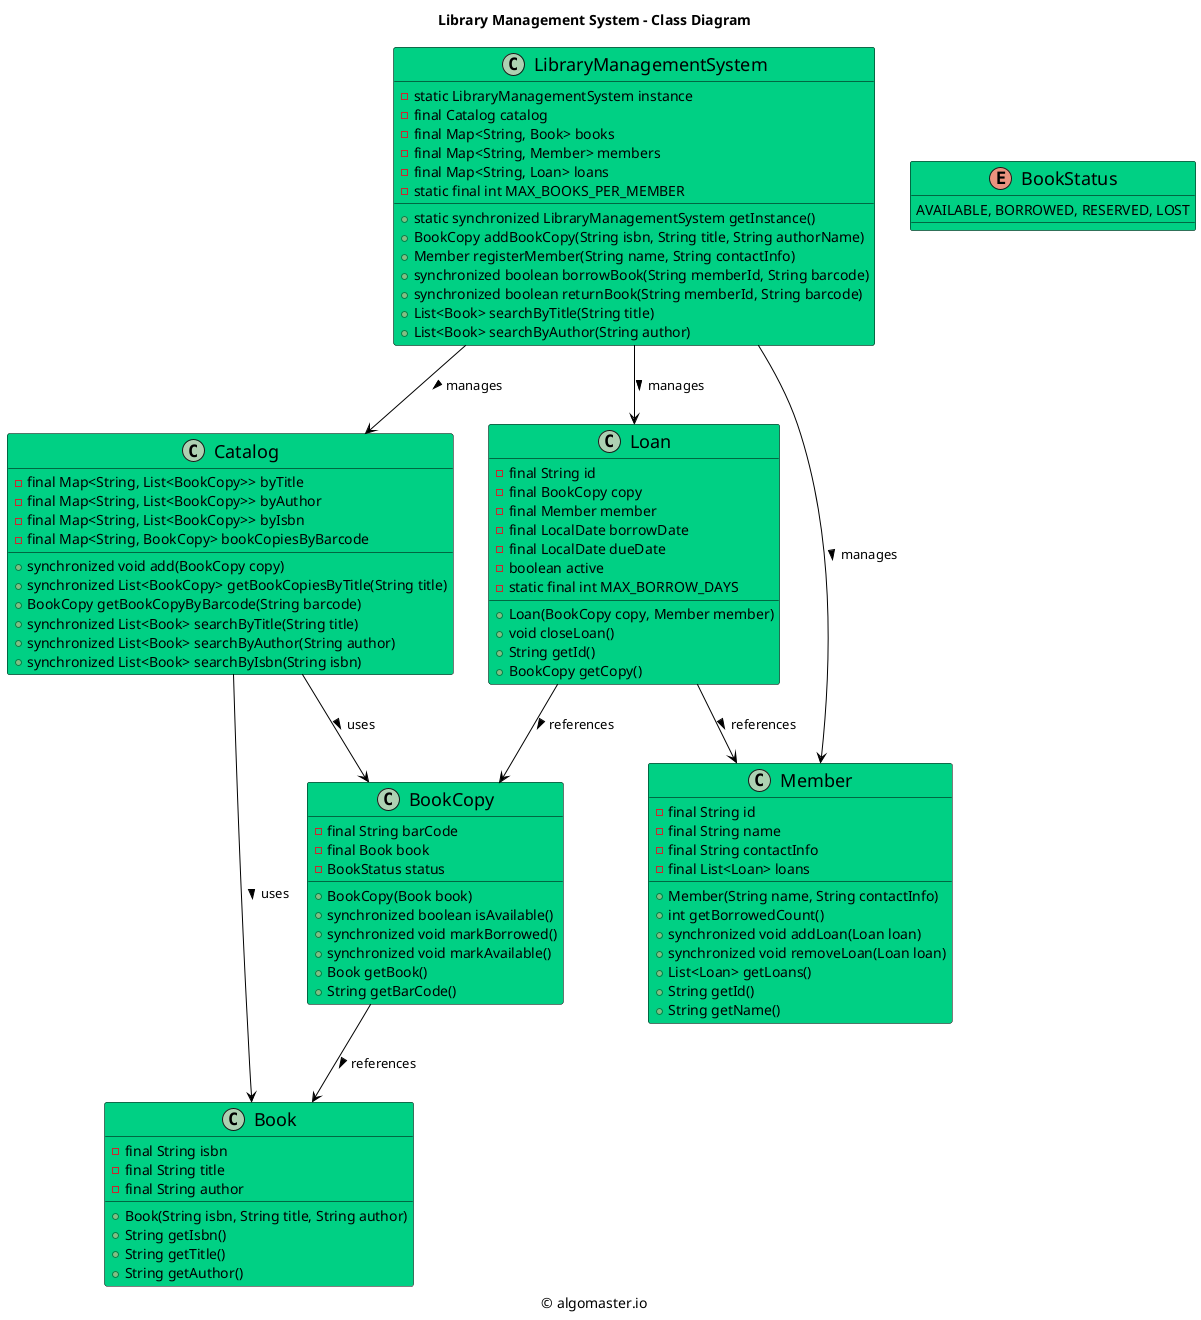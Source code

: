 ```plantuml
@startuml

title Library Management System - Class Diagram

caption © algomaster.io

skinparam backgroundColor white
skinparam wrapWidth 500

skinparam class {
  BackgroundColor #00D084
  BorderColor black
  ArrowColor black
  FontSize 18
}

class LibraryManagementSystem {
    - static LibraryManagementSystem instance
    - final Catalog catalog
    - final Map<String, Book> books
    - final Map<String, Member> members
    - final Map<String, Loan> loans
    - static final int MAX_BOOKS_PER_MEMBER
    + static synchronized LibraryManagementSystem getInstance()
    + BookCopy addBookCopy(String isbn, String title, String authorName)
    + Member registerMember(String name, String contactInfo)
    + synchronized boolean borrowBook(String memberId, String barcode)
    + synchronized boolean returnBook(String memberId, String barcode)
    + List<Book> searchByTitle(String title)
    + List<Book> searchByAuthor(String author)
}

class Catalog {
    - final Map<String, List<BookCopy>> byTitle
    - final Map<String, List<BookCopy>> byAuthor
    - final Map<String, List<BookCopy>> byIsbn
    - final Map<String, BookCopy> bookCopiesByBarcode
    + synchronized void add(BookCopy copy)
    + synchronized List<BookCopy> getBookCopiesByTitle(String title)
    + BookCopy getBookCopyByBarcode(String barcode)
    + synchronized List<Book> searchByTitle(String title)
    + synchronized List<Book> searchByAuthor(String author)
    + synchronized List<Book> searchByIsbn(String isbn)
}

class Book {
    - final String isbn
    - final String title
    - final String author
    + Book(String isbn, String title, String author)
    + String getIsbn()
    + String getTitle()
    + String getAuthor()
}

class Member {
    - final String id
    - final String name
    - final String contactInfo
    - final List<Loan> loans
    + Member(String name, String contactInfo)
    + int getBorrowedCount()
    + synchronized void addLoan(Loan loan)
    + synchronized void removeLoan(Loan loan)
    + List<Loan> getLoans()
    + String getId()
    + String getName()
}

class Loan {
    - final String id
    - final BookCopy copy
    - final Member member
    - final LocalDate borrowDate
    - final LocalDate dueDate
    - boolean active
    - static final int MAX_BORROW_DAYS
    + Loan(BookCopy copy, Member member)
    + void closeLoan()
    + String getId()
    + BookCopy getCopy()
}

class BookCopy {
    - final String barCode
    - final Book book
    - BookStatus status
    + BookCopy(Book book)
    + synchronized boolean isAvailable()
    + synchronized void markBorrowed()
    + synchronized void markAvailable()
    + Book getBook()
    + String getBarCode()
}

enum BookStatus {
    AVAILABLE, BORROWED, RESERVED, LOST
}

LibraryManagementSystem --> Catalog: manages >
LibraryManagementSystem --> Member: manages >
LibraryManagementSystem --> Loan: manages >
Catalog --> BookCopy: uses >
Catalog --> Book: uses >
BookCopy --> Book: references >
Loan --> BookCopy: references >
Loan --> Member: references >

@enduml
```